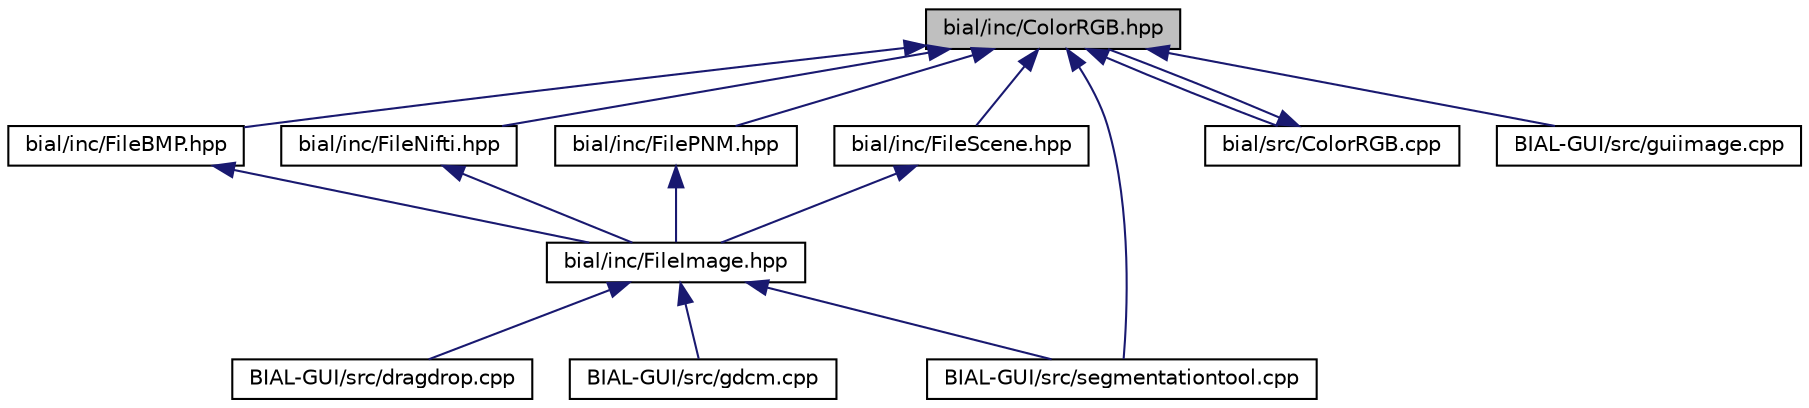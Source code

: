 digraph "bial/inc/ColorRGB.hpp"
{
  edge [fontname="Helvetica",fontsize="10",labelfontname="Helvetica",labelfontsize="10"];
  node [fontname="Helvetica",fontsize="10",shape=record];
  Node1 [label="bial/inc/ColorRGB.hpp",height=0.2,width=0.4,color="black", fillcolor="grey75", style="filled", fontcolor="black"];
  Node1 -> Node2 [dir="back",color="midnightblue",fontsize="10",style="solid",fontname="Helvetica"];
  Node2 [label="bial/inc/FileBMP.hpp",height=0.2,width=0.4,color="black", fillcolor="white", style="filled",URL="$_file_b_m_p_8hpp.html"];
  Node2 -> Node3 [dir="back",color="midnightblue",fontsize="10",style="solid",fontname="Helvetica"];
  Node3 [label="bial/inc/FileImage.hpp",height=0.2,width=0.4,color="black", fillcolor="white", style="filled",URL="$_file_image_8hpp.html"];
  Node3 -> Node4 [dir="back",color="midnightblue",fontsize="10",style="solid",fontname="Helvetica"];
  Node4 [label="BIAL-GUI/src/dragdrop.cpp",height=0.2,width=0.4,color="black", fillcolor="white", style="filled",URL="$dragdrop_8cpp.html"];
  Node3 -> Node5 [dir="back",color="midnightblue",fontsize="10",style="solid",fontname="Helvetica"];
  Node5 [label="BIAL-GUI/src/gdcm.cpp",height=0.2,width=0.4,color="black", fillcolor="white", style="filled",URL="$gdcm_8cpp.html"];
  Node3 -> Node6 [dir="back",color="midnightblue",fontsize="10",style="solid",fontname="Helvetica"];
  Node6 [label="BIAL-GUI/src/segmentationtool.cpp",height=0.2,width=0.4,color="black", fillcolor="white", style="filled",URL="$segmentationtool_8cpp.html"];
  Node1 -> Node7 [dir="back",color="midnightblue",fontsize="10",style="solid",fontname="Helvetica"];
  Node7 [label="bial/inc/FileNifti.hpp",height=0.2,width=0.4,color="black", fillcolor="white", style="filled",URL="$_file_nifti_8hpp.html"];
  Node7 -> Node3 [dir="back",color="midnightblue",fontsize="10",style="solid",fontname="Helvetica"];
  Node1 -> Node8 [dir="back",color="midnightblue",fontsize="10",style="solid",fontname="Helvetica"];
  Node8 [label="bial/inc/FilePNM.hpp",height=0.2,width=0.4,color="black", fillcolor="white", style="filled",URL="$_file_p_n_m_8hpp.html"];
  Node8 -> Node3 [dir="back",color="midnightblue",fontsize="10",style="solid",fontname="Helvetica"];
  Node1 -> Node9 [dir="back",color="midnightblue",fontsize="10",style="solid",fontname="Helvetica"];
  Node9 [label="bial/inc/FileScene.hpp",height=0.2,width=0.4,color="black", fillcolor="white", style="filled",URL="$_file_scene_8hpp.html"];
  Node9 -> Node3 [dir="back",color="midnightblue",fontsize="10",style="solid",fontname="Helvetica"];
  Node1 -> Node10 [dir="back",color="midnightblue",fontsize="10",style="solid",fontname="Helvetica"];
  Node10 [label="bial/src/ColorRGB.cpp",height=0.2,width=0.4,color="black", fillcolor="white", style="filled",URL="$_color_r_g_b_8cpp.html"];
  Node10 -> Node1 [dir="back",color="midnightblue",fontsize="10",style="solid",fontname="Helvetica"];
  Node1 -> Node11 [dir="back",color="midnightblue",fontsize="10",style="solid",fontname="Helvetica"];
  Node11 [label="BIAL-GUI/src/guiimage.cpp",height=0.2,width=0.4,color="black", fillcolor="white", style="filled",URL="$guiimage_8cpp.html"];
  Node1 -> Node6 [dir="back",color="midnightblue",fontsize="10",style="solid",fontname="Helvetica"];
}
